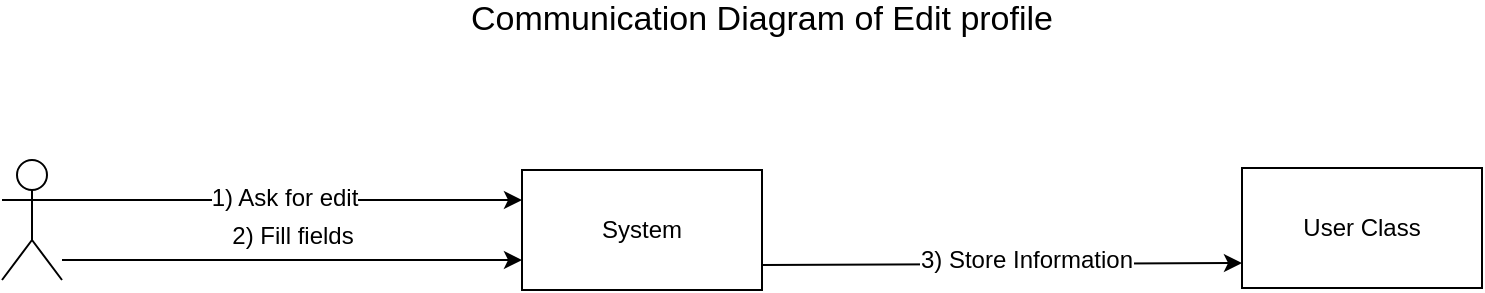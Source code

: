 <mxfile version="10.6.8" type="github"><diagram id="5KG0SXSxuKqnaSM2tTuh" name="Page-1"><mxGraphModel dx="821" dy="685" grid="1" gridSize="10" guides="1" tooltips="1" connect="1" arrows="1" fold="1" page="1" pageScale="1" pageWidth="291" pageHeight="413" math="0" shadow="0"><root><mxCell id="0"/><mxCell id="1" parent="0"/><mxCell id="3KSF-Q9n7CS07L4JHnor-15" value="" style="shape=umlActor;verticalLabelPosition=bottom;labelBackgroundColor=#ffffff;verticalAlign=top;html=1;outlineConnect=0;" parent="1" vertex="1"><mxGeometry x="20" y="120" width="30" height="60" as="geometry"/></mxCell><mxCell id="3KSF-Q9n7CS07L4JHnor-16" value="System" style="rounded=0;whiteSpace=wrap;html=1;" parent="1" vertex="1"><mxGeometry x="280" y="125" width="120" height="60" as="geometry"/></mxCell><mxCell id="3KSF-Q9n7CS07L4JHnor-17" value="&lt;span&gt;User Class&lt;/span&gt;" style="rounded=0;whiteSpace=wrap;html=1;" parent="1" vertex="1"><mxGeometry x="640" y="124" width="120" height="60" as="geometry"/></mxCell><mxCell id="3KSF-Q9n7CS07L4JHnor-18" value="" style="endArrow=classic;html=1;entryX=0;entryY=0.25;entryDx=0;entryDy=0;exitX=1;exitY=0.333;exitDx=0;exitDy=0;exitPerimeter=0;" parent="1" source="3KSF-Q9n7CS07L4JHnor-15" target="3KSF-Q9n7CS07L4JHnor-16" edge="1"><mxGeometry width="50" height="50" relative="1" as="geometry"><mxPoint x="100" y="190" as="sourcePoint"/><mxPoint x="150" y="140" as="targetPoint"/></mxGeometry></mxCell><mxCell id="3KSF-Q9n7CS07L4JHnor-19" value="1) Ask for edit" style="text;html=1;resizable=0;points=[];align=center;verticalAlign=middle;labelBackgroundColor=#ffffff;" parent="3KSF-Q9n7CS07L4JHnor-18" vertex="1" connectable="0"><mxGeometry x="-0.035" y="1" relative="1" as="geometry"><mxPoint as="offset"/></mxGeometry></mxCell><mxCell id="3KSF-Q9n7CS07L4JHnor-20" value="" style="endArrow=classic;html=1;exitX=1;exitY=0.25;exitDx=0;exitDy=0;entryX=0;entryY=0.25;entryDx=0;entryDy=0;" parent="1" edge="1"><mxGeometry width="50" height="50" relative="1" as="geometry"><mxPoint x="400" y="172.5" as="sourcePoint"/><mxPoint x="640" y="171.5" as="targetPoint"/></mxGeometry></mxCell><mxCell id="3KSF-Q9n7CS07L4JHnor-21" value="&lt;span&gt;3) Store Information&lt;/span&gt;&lt;br&gt;" style="text;html=1;resizable=0;points=[];align=center;verticalAlign=middle;labelBackgroundColor=#ffffff;" parent="3KSF-Q9n7CS07L4JHnor-20" vertex="1" connectable="0"><mxGeometry x="0.208" relative="1" as="geometry"><mxPoint x="-13" y="-2" as="offset"/></mxGeometry></mxCell><mxCell id="3KSF-Q9n7CS07L4JHnor-22" value="&lt;font style=&quot;font-size: 17px&quot;&gt;Communication Diagram of Edit profile&lt;/font&gt;" style="text;html=1;strokeColor=none;fillColor=none;align=center;verticalAlign=middle;whiteSpace=wrap;rounded=0;" parent="1" vertex="1"><mxGeometry x="160" y="40" width="480" height="20" as="geometry"/></mxCell><mxCell id="3KSF-Q9n7CS07L4JHnor-23" value="" style="endArrow=classic;html=1;entryX=0;entryY=0.75;entryDx=0;entryDy=0;" parent="1" target="3KSF-Q9n7CS07L4JHnor-16" edge="1"><mxGeometry width="50" height="50" relative="1" as="geometry"><mxPoint x="50" y="170" as="sourcePoint"/><mxPoint x="260" y="170" as="targetPoint"/></mxGeometry></mxCell><mxCell id="3KSF-Q9n7CS07L4JHnor-24" value="&lt;span&gt;2) Fill fields&lt;/span&gt;&lt;br&gt;" style="text;html=1;resizable=0;points=[];align=center;verticalAlign=middle;labelBackgroundColor=#ffffff;" parent="3KSF-Q9n7CS07L4JHnor-23" vertex="1" connectable="0"><mxGeometry x="-0.035" y="1" relative="1" as="geometry"><mxPoint x="4" y="-11" as="offset"/></mxGeometry></mxCell></root></mxGraphModel></diagram></mxfile>
